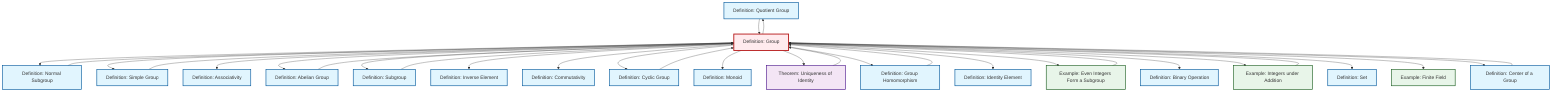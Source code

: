 graph TD
    classDef definition fill:#e1f5fe,stroke:#01579b,stroke-width:2px
    classDef theorem fill:#f3e5f5,stroke:#4a148c,stroke-width:2px
    classDef axiom fill:#fff3e0,stroke:#e65100,stroke-width:2px
    classDef example fill:#e8f5e9,stroke:#1b5e20,stroke-width:2px
    classDef current fill:#ffebee,stroke:#b71c1c,stroke-width:3px
    def-quotient-group["Definition: Quotient Group"]:::definition
    def-set["Definition: Set"]:::definition
    def-identity-element["Definition: Identity Element"]:::definition
    def-binary-operation["Definition: Binary Operation"]:::definition
    def-commutativity["Definition: Commutativity"]:::definition
    ex-integers-addition["Example: Integers under Addition"]:::example
    def-inverse-element["Definition: Inverse Element"]:::definition
    def-simple-group["Definition: Simple Group"]:::definition
    thm-unique-identity["Theorem: Uniqueness of Identity"]:::theorem
    def-normal-subgroup["Definition: Normal Subgroup"]:::definition
    ex-even-integers-subgroup["Example: Even Integers Form a Subgroup"]:::example
    def-homomorphism["Definition: Group Homomorphism"]:::definition
    def-cyclic-group["Definition: Cyclic Group"]:::definition
    def-abelian-group["Definition: Abelian Group"]:::definition
    def-group["Definition: Group"]:::definition
    def-center-of-group["Definition: Center of a Group"]:::definition
    def-associativity["Definition: Associativity"]:::definition
    ex-finite-field["Example: Finite Field"]:::example
    def-subgroup["Definition: Subgroup"]:::definition
    def-monoid["Definition: Monoid"]:::definition
    ex-integers-addition --> def-group
    def-group --> def-normal-subgroup
    def-group --> def-simple-group
    def-quotient-group --> def-group
    def-group --> def-associativity
    def-group --> def-abelian-group
    def-group --> def-subgroup
    def-abelian-group --> def-group
    def-subgroup --> def-group
    def-simple-group --> def-group
    thm-unique-identity --> def-group
    def-group --> def-inverse-element
    def-group --> def-commutativity
    def-group --> def-cyclic-group
    def-group --> def-monoid
    def-group --> thm-unique-identity
    def-homomorphism --> def-group
    def-group --> def-quotient-group
    def-group --> def-homomorphism
    def-group --> def-identity-element
    def-group --> ex-even-integers-subgroup
    ex-even-integers-subgroup --> def-group
    def-group --> def-binary-operation
    def-group --> ex-integers-addition
    def-group --> def-set
    def-group --> ex-finite-field
    def-group --> def-center-of-group
    def-cyclic-group --> def-group
    def-normal-subgroup --> def-group
    def-center-of-group --> def-group
    class def-group current